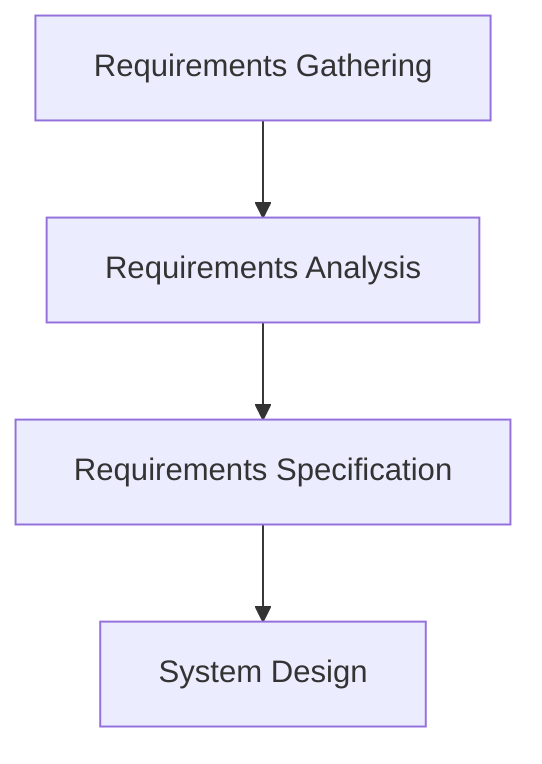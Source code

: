 flowchart TD
A[Requirements Gathering] --> A1[Requirements Analysis]
A1 --> A2[Requirements Specification]
A2 --> B[System Design]